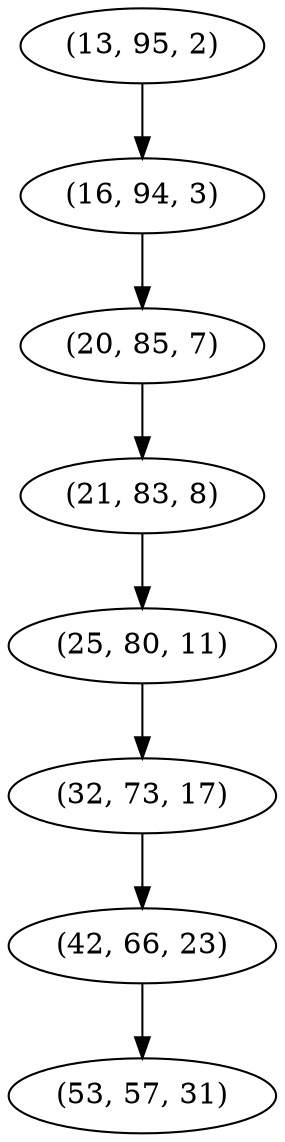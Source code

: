 digraph tree {
    "(13, 95, 2)";
    "(16, 94, 3)";
    "(20, 85, 7)";
    "(21, 83, 8)";
    "(25, 80, 11)";
    "(32, 73, 17)";
    "(42, 66, 23)";
    "(53, 57, 31)";
    "(13, 95, 2)" -> "(16, 94, 3)";
    "(16, 94, 3)" -> "(20, 85, 7)";
    "(20, 85, 7)" -> "(21, 83, 8)";
    "(21, 83, 8)" -> "(25, 80, 11)";
    "(25, 80, 11)" -> "(32, 73, 17)";
    "(32, 73, 17)" -> "(42, 66, 23)";
    "(42, 66, 23)" -> "(53, 57, 31)";
}
